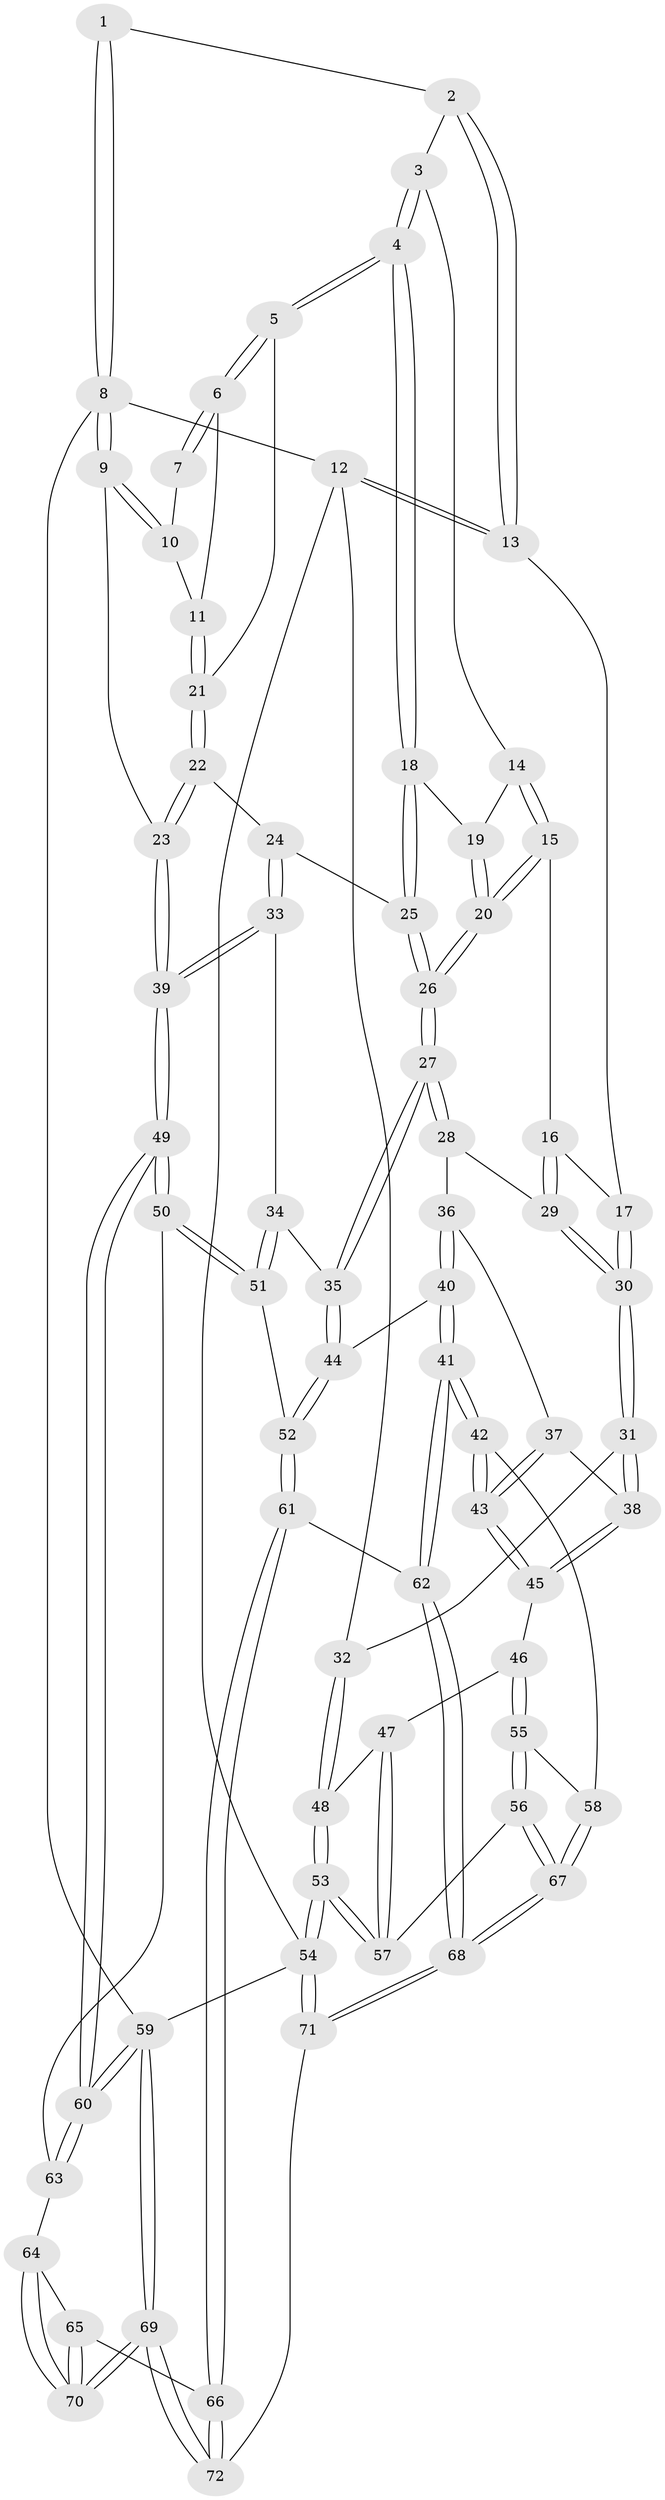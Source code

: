 // Generated by graph-tools (version 1.1) at 2025/17/03/09/25 04:17:02]
// undirected, 72 vertices, 177 edges
graph export_dot {
graph [start="1"]
  node [color=gray90,style=filled];
  1 [pos="+0.9095263464315622+0"];
  2 [pos="+0.5583277127734998+0"];
  3 [pos="+0.558589681054631+0"];
  4 [pos="+0.7594989468157807+0.11376004154740817"];
  5 [pos="+0.7607927951757878+0.11331677113266993"];
  6 [pos="+0.8377231160098519+0.049070596133908184"];
  7 [pos="+0.8955238863083583+0"];
  8 [pos="+1+0"];
  9 [pos="+1+0.1508391423426368"];
  10 [pos="+0.9189036256784673+0.021744999965011547"];
  11 [pos="+0.9275820979044992+0.11440855592659273"];
  12 [pos="+0+0"];
  13 [pos="+0+0"];
  14 [pos="+0.5531597938756552+0"];
  15 [pos="+0.4642477363858692+0.07436966741361438"];
  16 [pos="+0.4578318125381487+0.08063675446882301"];
  17 [pos="+0.18776830061111638+0.11857134315368932"];
  18 [pos="+0.7510568365565794+0.18675715385217107"];
  19 [pos="+0.6282118751415994+0.1419560572474472"];
  20 [pos="+0.6225154681658349+0.2503566342966562"];
  21 [pos="+0.9320434401870579+0.13377494623094358"];
  22 [pos="+1+0.23857670854086235"];
  23 [pos="+1+0.2904097990746777"];
  24 [pos="+0.7527297994112143+0.2651654995303659"];
  25 [pos="+0.7461839888679465+0.2638379206137284"];
  26 [pos="+0.6682500416338553+0.3192969417075916"];
  27 [pos="+0.6408782136358062+0.36678987041846056"];
  28 [pos="+0.4295583206944676+0.3023345160050438"];
  29 [pos="+0.41485640822731984+0.281866966678886"];
  30 [pos="+0.17556601364270513+0.27689040554821553"];
  31 [pos="+0.1522499608112013+0.31114918632760136"];
  32 [pos="+0+0.2893499277334228"];
  33 [pos="+0.9239387631053051+0.45311260884397525"];
  34 [pos="+0.8220456873001197+0.4758288776136859"];
  35 [pos="+0.6430865362518412+0.4120186101592391"];
  36 [pos="+0.38909374863440216+0.4266804460767408"];
  37 [pos="+0.36715367068732396+0.4329224811159926"];
  38 [pos="+0.17946657728525314+0.43460145773733505"];
  39 [pos="+1+0.48914494665628716"];
  40 [pos="+0.49046608317023094+0.5393986977049288"];
  41 [pos="+0.3972771115052748+0.6982211392488393"];
  42 [pos="+0.3525588276253648+0.6811699771159501"];
  43 [pos="+0.32072207695913374+0.6244920638554221"];
  44 [pos="+0.61941577892009+0.4726516669399742"];
  45 [pos="+0.17828486620893869+0.4412895175970175"];
  46 [pos="+0.13090571057441036+0.4929095877382976"];
  47 [pos="+0.027826521334729563+0.5128914126433448"];
  48 [pos="+0+0.5138959734889254"];
  49 [pos="+1+0.606248429229786"];
  50 [pos="+0.7883852973721266+0.6788296996574201"];
  51 [pos="+0.7826140660544593+0.6756968338929469"];
  52 [pos="+0.7153881844092421+0.6616405460505048"];
  53 [pos="+0+0.8512209246009564"];
  54 [pos="+0+1"];
  55 [pos="+0.10495766024459319+0.7020709943116832"];
  56 [pos="+0.05480588784880906+0.7323650142592423"];
  57 [pos="+0.03253614718249202+0.7375759145094744"];
  58 [pos="+0.23330915581964506+0.7106826558399901"];
  59 [pos="+1+1"];
  60 [pos="+1+1"];
  61 [pos="+0.5070404764884029+0.8216701414749584"];
  62 [pos="+0.45315895218502844+0.7931002606092005"];
  63 [pos="+0.7924314277448704+0.7124453788366142"];
  64 [pos="+0.7894154125379019+0.796781419416586"];
  65 [pos="+0.6440141384983948+0.8802224139693258"];
  66 [pos="+0.5224174696328994+0.8481571933240628"];
  67 [pos="+0.1977971459526104+0.9042544730231498"];
  68 [pos="+0.2245564310661678+0.9852515981911071"];
  69 [pos="+1+1"];
  70 [pos="+0.906627703203798+1"];
  71 [pos="+0.06692350867130242+1"];
  72 [pos="+0.5317317043223182+1"];
  1 -- 2;
  1 -- 8;
  1 -- 8;
  2 -- 3;
  2 -- 13;
  2 -- 13;
  3 -- 4;
  3 -- 4;
  3 -- 14;
  4 -- 5;
  4 -- 5;
  4 -- 18;
  4 -- 18;
  5 -- 6;
  5 -- 6;
  5 -- 21;
  6 -- 7;
  6 -- 7;
  6 -- 11;
  7 -- 10;
  8 -- 9;
  8 -- 9;
  8 -- 12;
  8 -- 59;
  9 -- 10;
  9 -- 10;
  9 -- 23;
  10 -- 11;
  11 -- 21;
  11 -- 21;
  12 -- 13;
  12 -- 13;
  12 -- 32;
  12 -- 54;
  13 -- 17;
  14 -- 15;
  14 -- 15;
  14 -- 19;
  15 -- 16;
  15 -- 20;
  15 -- 20;
  16 -- 17;
  16 -- 29;
  16 -- 29;
  17 -- 30;
  17 -- 30;
  18 -- 19;
  18 -- 25;
  18 -- 25;
  19 -- 20;
  19 -- 20;
  20 -- 26;
  20 -- 26;
  21 -- 22;
  21 -- 22;
  22 -- 23;
  22 -- 23;
  22 -- 24;
  23 -- 39;
  23 -- 39;
  24 -- 25;
  24 -- 33;
  24 -- 33;
  25 -- 26;
  25 -- 26;
  26 -- 27;
  26 -- 27;
  27 -- 28;
  27 -- 28;
  27 -- 35;
  27 -- 35;
  28 -- 29;
  28 -- 36;
  29 -- 30;
  29 -- 30;
  30 -- 31;
  30 -- 31;
  31 -- 32;
  31 -- 38;
  31 -- 38;
  32 -- 48;
  32 -- 48;
  33 -- 34;
  33 -- 39;
  33 -- 39;
  34 -- 35;
  34 -- 51;
  34 -- 51;
  35 -- 44;
  35 -- 44;
  36 -- 37;
  36 -- 40;
  36 -- 40;
  37 -- 38;
  37 -- 43;
  37 -- 43;
  38 -- 45;
  38 -- 45;
  39 -- 49;
  39 -- 49;
  40 -- 41;
  40 -- 41;
  40 -- 44;
  41 -- 42;
  41 -- 42;
  41 -- 62;
  41 -- 62;
  42 -- 43;
  42 -- 43;
  42 -- 58;
  43 -- 45;
  43 -- 45;
  44 -- 52;
  44 -- 52;
  45 -- 46;
  46 -- 47;
  46 -- 55;
  46 -- 55;
  47 -- 48;
  47 -- 57;
  47 -- 57;
  48 -- 53;
  48 -- 53;
  49 -- 50;
  49 -- 50;
  49 -- 60;
  49 -- 60;
  50 -- 51;
  50 -- 51;
  50 -- 63;
  51 -- 52;
  52 -- 61;
  52 -- 61;
  53 -- 54;
  53 -- 54;
  53 -- 57;
  53 -- 57;
  54 -- 71;
  54 -- 71;
  54 -- 59;
  55 -- 56;
  55 -- 56;
  55 -- 58;
  56 -- 57;
  56 -- 67;
  56 -- 67;
  58 -- 67;
  58 -- 67;
  59 -- 60;
  59 -- 60;
  59 -- 69;
  59 -- 69;
  60 -- 63;
  60 -- 63;
  61 -- 62;
  61 -- 66;
  61 -- 66;
  62 -- 68;
  62 -- 68;
  63 -- 64;
  64 -- 65;
  64 -- 70;
  64 -- 70;
  65 -- 66;
  65 -- 70;
  65 -- 70;
  66 -- 72;
  66 -- 72;
  67 -- 68;
  67 -- 68;
  68 -- 71;
  68 -- 71;
  69 -- 70;
  69 -- 70;
  69 -- 72;
  69 -- 72;
  71 -- 72;
}

